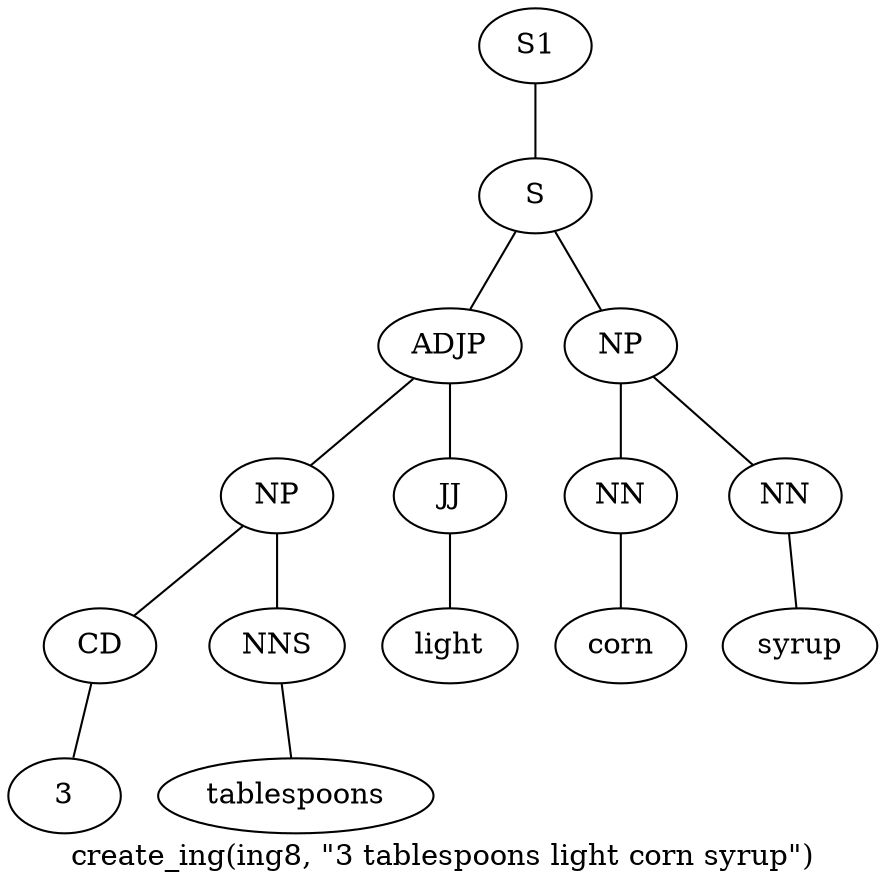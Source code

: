 graph SyntaxGraph {
	label = "create_ing(ing8, \"3 tablespoons light corn syrup\")";
	Node0 [label="S1"];
	Node1 [label="S"];
	Node2 [label="ADJP"];
	Node3 [label="NP"];
	Node4 [label="CD"];
	Node5 [label="3"];
	Node6 [label="NNS"];
	Node7 [label="tablespoons"];
	Node8 [label="JJ"];
	Node9 [label="light"];
	Node10 [label="NP"];
	Node11 [label="NN"];
	Node12 [label="corn"];
	Node13 [label="NN"];
	Node14 [label="syrup"];

	Node0 -- Node1;
	Node1 -- Node2;
	Node1 -- Node10;
	Node2 -- Node3;
	Node2 -- Node8;
	Node3 -- Node4;
	Node3 -- Node6;
	Node4 -- Node5;
	Node6 -- Node7;
	Node8 -- Node9;
	Node10 -- Node11;
	Node10 -- Node13;
	Node11 -- Node12;
	Node13 -- Node14;
}